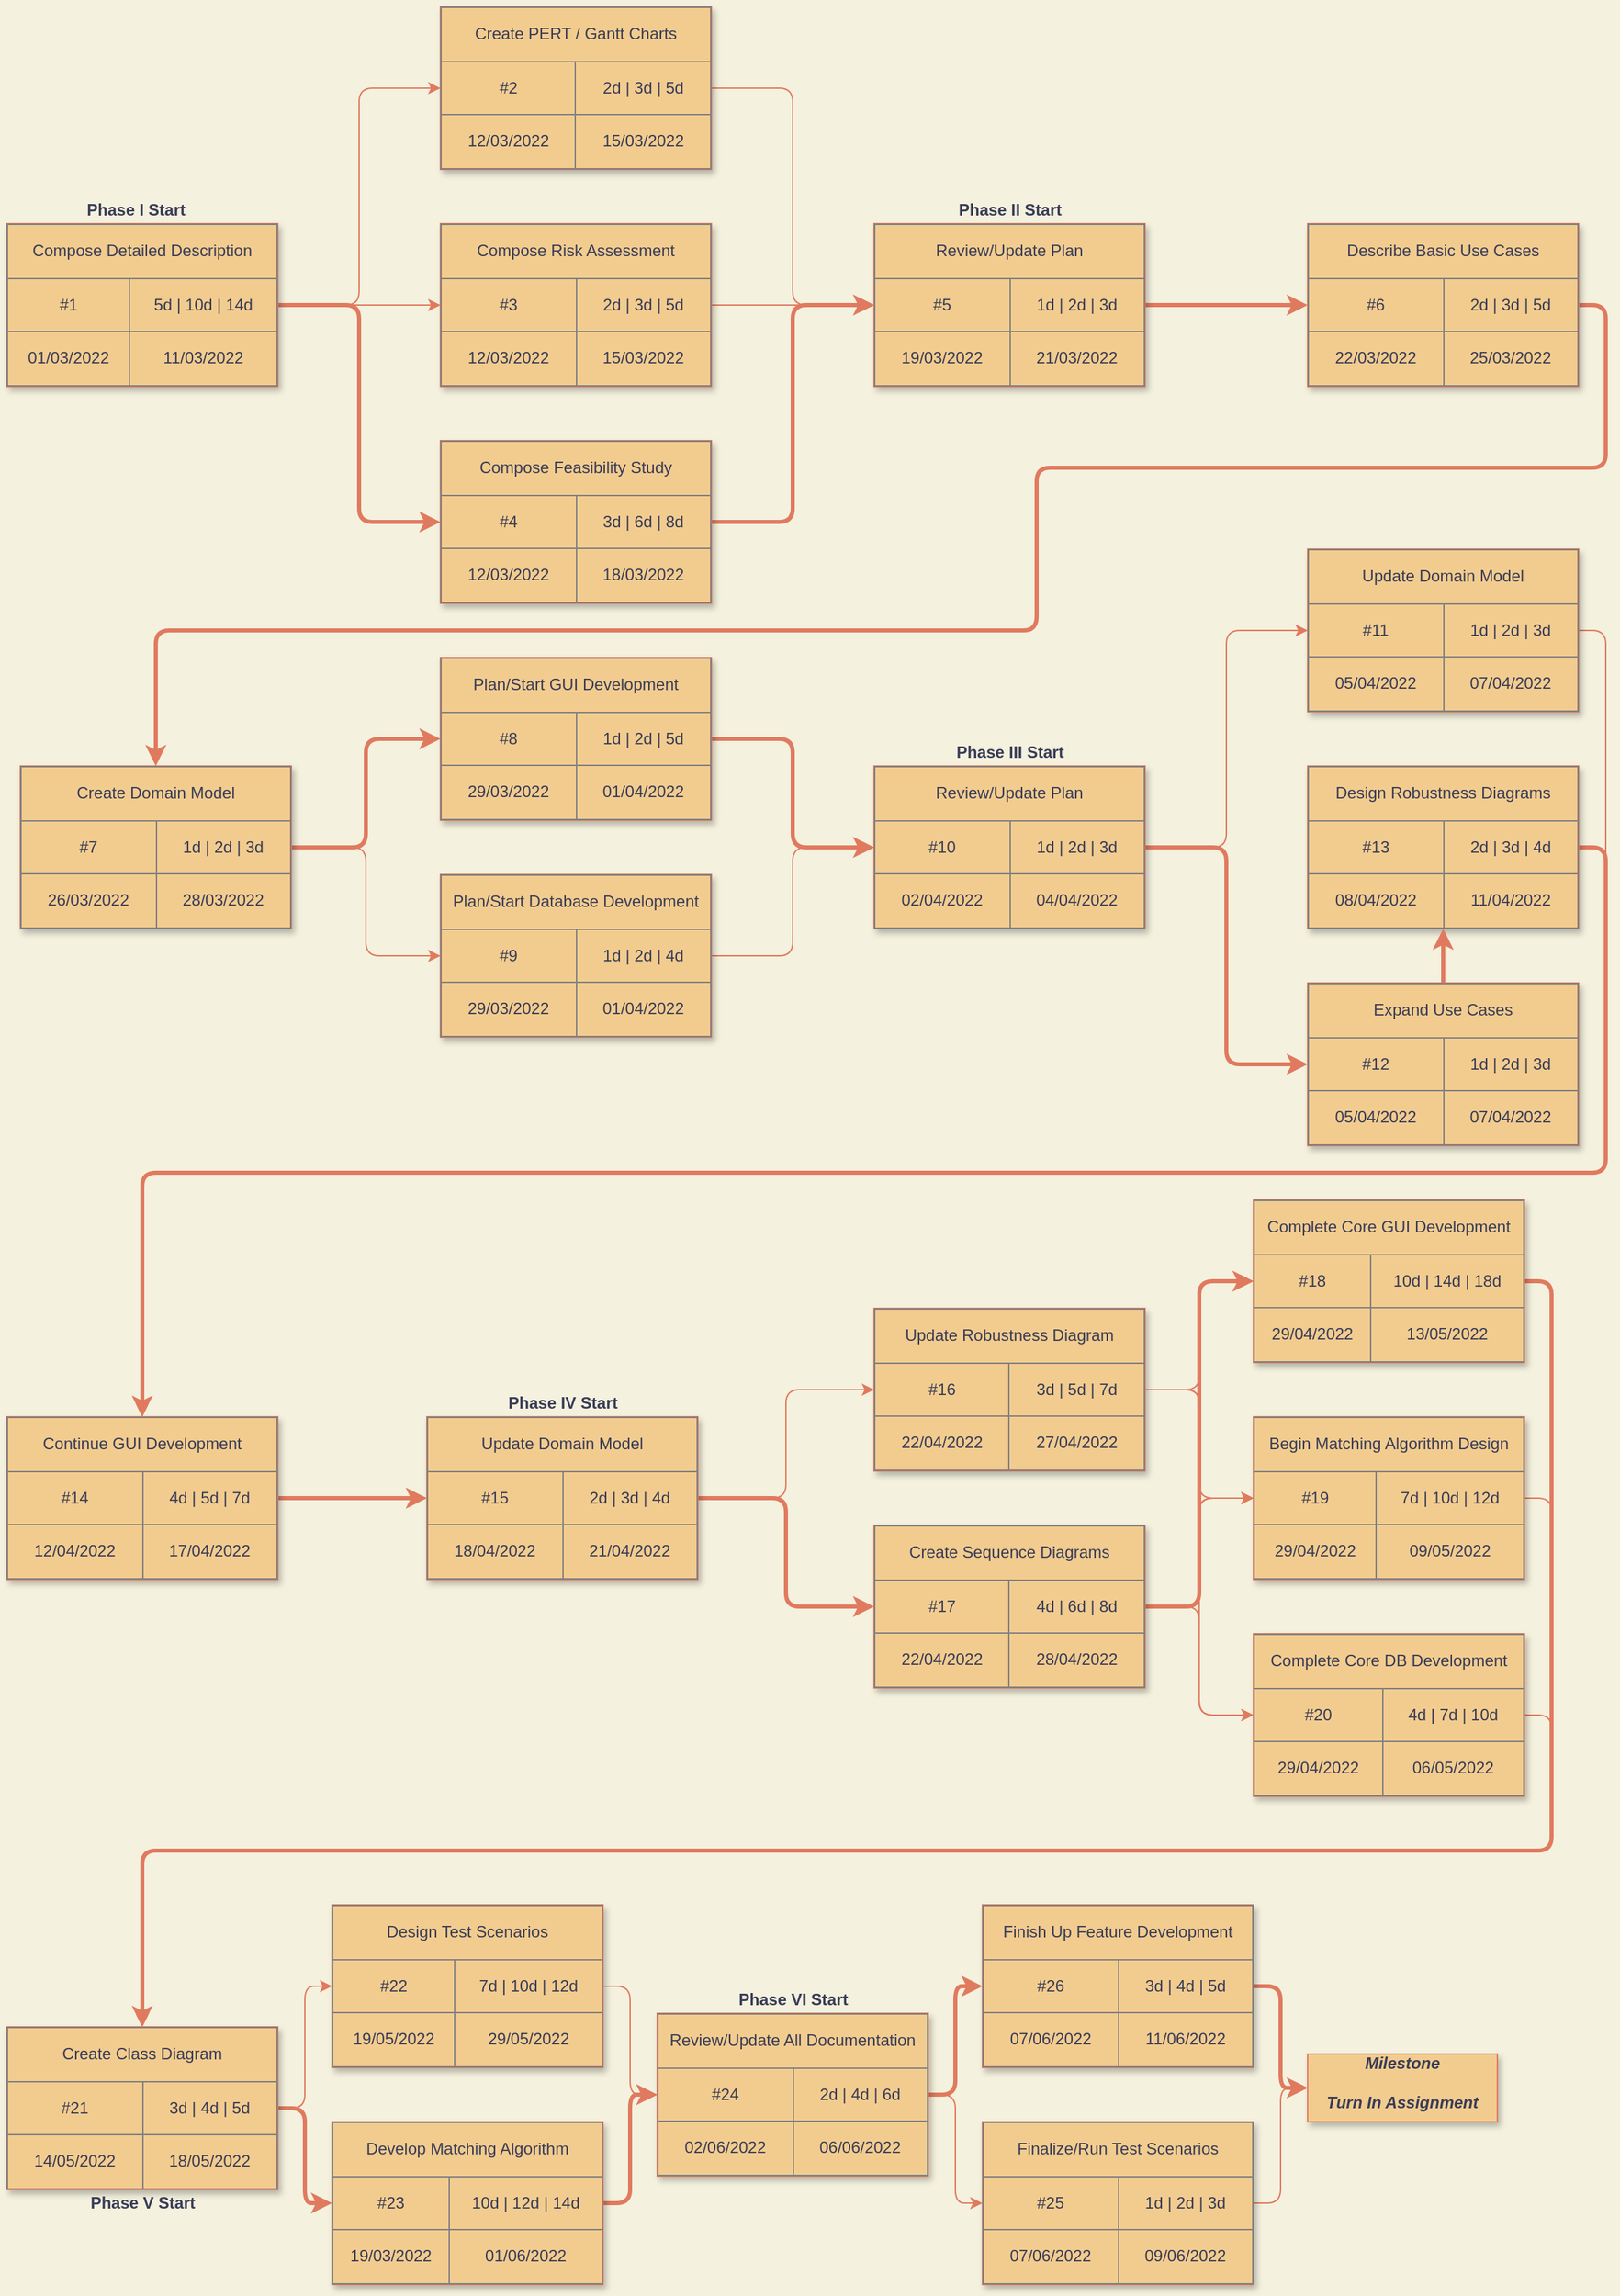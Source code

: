 <mxfile version="17.4.0" type="device"><diagram name="Page-1" id="9c096ad6-e400-ecc8-3e38-643d2caac077"><mxGraphModel dx="1422" dy="749" grid="1" gridSize="10" guides="1" tooltips="1" connect="1" arrows="1" fold="1" page="1" pageScale="1.5" pageWidth="827" pageHeight="1169" background="#F4F1DE" math="0" shadow="0"><root><mxCell id="0" style=";html=1;"/><mxCell id="1" style=";html=1;" parent="0"/><mxCell id="30e23a8a0b95c500-1" value="&lt;div&gt;&lt;i&gt;&lt;b&gt;Milestone&lt;br&gt;&lt;/b&gt;&lt;/i&gt;&lt;/div&gt;&lt;div&gt;&lt;i&gt;&lt;b&gt;&lt;br&gt;&lt;/b&gt;&lt;/i&gt;&lt;/div&gt;&lt;div&gt;&lt;i&gt;&lt;b&gt;Turn In Assignment&lt;/b&gt;&lt;/i&gt;&lt;/div&gt;" style="text;html=1;strokeColor=#E07A5F;fillColor=#F2CC8F;overflow=fill;rounded=0;shadow=1;fontSize=12;align=center;fontColor=#393C56;verticalAlign=middle;" parent="1" vertex="1"><mxGeometry x="1000" y="1550" width="140" height="50" as="geometry"/></mxCell><mxCell id="8mMrwdouGwX1iRaE28CN-29" style="edgeStyle=orthogonalEdgeStyle;curved=0;rounded=1;sketch=0;orthogonalLoop=1;jettySize=auto;html=1;exitX=1;exitY=0.5;exitDx=0;exitDy=0;entryX=0;entryY=0.5;entryDx=0;entryDy=0;fontColor=#393C56;strokeColor=#E07A5F;fillColor=#F2CC8F;" parent="1" source="8mMrwdouGwX1iRaE28CN-2" target="8mMrwdouGwX1iRaE28CN-5" edge="1"><mxGeometry relative="1" as="geometry"/></mxCell><mxCell id="8mMrwdouGwX1iRaE28CN-30" style="edgeStyle=orthogonalEdgeStyle;curved=0;rounded=1;sketch=0;orthogonalLoop=1;jettySize=auto;html=1;exitX=1;exitY=0.5;exitDx=0;exitDy=0;entryX=0;entryY=0.5;entryDx=0;entryDy=0;fontColor=#393C56;strokeColor=#E07A5F;fillColor=#F2CC8F;" parent="1" source="8mMrwdouGwX1iRaE28CN-2" target="8mMrwdouGwX1iRaE28CN-4" edge="1"><mxGeometry relative="1" as="geometry"/></mxCell><mxCell id="8mMrwdouGwX1iRaE28CN-31" style="edgeStyle=orthogonalEdgeStyle;curved=0;rounded=1;sketch=0;orthogonalLoop=1;jettySize=auto;html=1;exitX=1;exitY=0.5;exitDx=0;exitDy=0;entryX=0;entryY=0.5;entryDx=0;entryDy=0;fontColor=#393C56;strokeColor=#E07A5F;fillColor=#F2CC8F;strokeWidth=3;" parent="1" source="8mMrwdouGwX1iRaE28CN-2" target="8mMrwdouGwX1iRaE28CN-3" edge="1"><mxGeometry relative="1" as="geometry"/></mxCell><mxCell id="8mMrwdouGwX1iRaE28CN-2" value="&lt;table style=&quot;width: 100% ; height: 100% ; border-collapse: collapse&quot; width=&quot;100%&quot; border=&quot;1&quot;&gt;&lt;tbody&gt;&lt;tr&gt;&lt;td colspan=&quot;2&quot; align=&quot;center&quot;&gt;&lt;font style=&quot;font-size: 12px&quot;&gt;Compose Detailed Description&lt;br&gt;&lt;/font&gt;&lt;/td&gt;&lt;/tr&gt;&lt;tr&gt;&lt;td align=&quot;center&quot;&gt;&lt;font style=&quot;font-size: 12px&quot;&gt;#1&lt;/font&gt;&lt;/td&gt;&lt;td align=&quot;center&quot;&gt;&lt;font style=&quot;font-size: 12px&quot;&gt;5d | 10d | 14d&lt;br&gt;&lt;/font&gt;&lt;/td&gt;&lt;/tr&gt;&lt;tr&gt;&lt;td align=&quot;center&quot;&gt;&lt;font style=&quot;font-size: 12px&quot;&gt;01/03/2022&lt;/font&gt;&lt;/td&gt;&lt;td align=&quot;center&quot;&gt;&lt;font style=&quot;font-size: 12px&quot;&gt;11/03/2022&lt;/font&gt;&lt;/td&gt;&lt;/tr&gt;&lt;/tbody&gt;&lt;/table&gt;" style="text;html=1;strokeColor=#E07A5F;fillColor=#F2CC8F;overflow=fill;rounded=0;shadow=1;fontSize=12;align=center;fontColor=#393C56;" parent="1" vertex="1"><mxGeometry x="40" y="200" width="200" height="120" as="geometry"/></mxCell><mxCell id="8mMrwdouGwX1iRaE28CN-32" style="edgeStyle=orthogonalEdgeStyle;curved=0;rounded=1;sketch=0;orthogonalLoop=1;jettySize=auto;html=1;exitX=1;exitY=0.5;exitDx=0;exitDy=0;entryX=0;entryY=0.5;entryDx=0;entryDy=0;fontColor=#393C56;strokeColor=#E07A5F;fillColor=#F2CC8F;strokeWidth=3;" parent="1" source="8mMrwdouGwX1iRaE28CN-3" target="8mMrwdouGwX1iRaE28CN-8" edge="1"><mxGeometry relative="1" as="geometry"/></mxCell><mxCell id="8mMrwdouGwX1iRaE28CN-3" value="&lt;table style=&quot;width: 100% ; height: 100% ; border-collapse: collapse&quot; width=&quot;100%&quot; border=&quot;1&quot;&gt;&lt;tbody&gt;&lt;tr&gt;&lt;td colspan=&quot;2&quot; align=&quot;center&quot;&gt;&lt;font style=&quot;font-size: 12px&quot;&gt;Compose Feasibility Study&lt;br&gt;&lt;/font&gt;&lt;/td&gt;&lt;/tr&gt;&lt;tr&gt;&lt;td align=&quot;center&quot;&gt;&lt;font style=&quot;font-size: 12px&quot;&gt;#4&lt;/font&gt;&lt;/td&gt;&lt;td align=&quot;center&quot;&gt;&lt;font style=&quot;font-size: 12px&quot;&gt;3d | 6d | 8d&lt;br&gt;&lt;/font&gt;&lt;/td&gt;&lt;/tr&gt;&lt;tr&gt;&lt;td align=&quot;center&quot;&gt;&lt;font style=&quot;font-size: 12px&quot;&gt;12/03/2022&lt;/font&gt;&lt;/td&gt;&lt;td align=&quot;center&quot;&gt;&lt;font style=&quot;font-size: 12px&quot;&gt;18/03/2022&lt;/font&gt;&lt;/td&gt;&lt;/tr&gt;&lt;/tbody&gt;&lt;/table&gt;" style="text;html=1;strokeColor=#E07A5F;fillColor=#F2CC8F;overflow=fill;rounded=0;shadow=1;fontSize=12;align=center;fontColor=#393C56;" parent="1" vertex="1"><mxGeometry x="360" y="360" width="200" height="120" as="geometry"/></mxCell><mxCell id="8mMrwdouGwX1iRaE28CN-33" style="edgeStyle=orthogonalEdgeStyle;curved=0;rounded=1;sketch=0;orthogonalLoop=1;jettySize=auto;html=1;exitX=1;exitY=0.5;exitDx=0;exitDy=0;fontColor=#393C56;strokeColor=#E07A5F;fillColor=#F2CC8F;" parent="1" source="8mMrwdouGwX1iRaE28CN-4" edge="1"><mxGeometry relative="1" as="geometry"><mxPoint x="680" y="260" as="targetPoint"/></mxGeometry></mxCell><mxCell id="8mMrwdouGwX1iRaE28CN-4" value="&lt;table style=&quot;width: 100% ; height: 100% ; border-collapse: collapse&quot; width=&quot;100%&quot; border=&quot;1&quot;&gt;&lt;tbody&gt;&lt;tr&gt;&lt;td colspan=&quot;2&quot; align=&quot;center&quot;&gt;&lt;font style=&quot;font-size: 12px&quot;&gt;Compose Risk Assessment&lt;br&gt;&lt;/font&gt;&lt;/td&gt;&lt;/tr&gt;&lt;tr&gt;&lt;td align=&quot;center&quot;&gt;&lt;font style=&quot;font-size: 12px&quot;&gt;#3&lt;/font&gt;&lt;/td&gt;&lt;td align=&quot;center&quot;&gt;&lt;font style=&quot;font-size: 12px&quot;&gt;2d | 3d | 5d&lt;br&gt;&lt;/font&gt;&lt;/td&gt;&lt;/tr&gt;&lt;tr&gt;&lt;td align=&quot;center&quot;&gt;&lt;font style=&quot;font-size: 12px&quot;&gt;12/03/2022&lt;/font&gt;&lt;/td&gt;&lt;td align=&quot;center&quot;&gt;&lt;font style=&quot;font-size: 12px&quot;&gt;15/03/2022&lt;/font&gt;&lt;/td&gt;&lt;/tr&gt;&lt;/tbody&gt;&lt;/table&gt;" style="text;html=1;strokeColor=#E07A5F;fillColor=#F2CC8F;overflow=fill;rounded=0;shadow=1;fontSize=12;align=center;fontColor=#393C56;" parent="1" vertex="1"><mxGeometry x="360" y="200" width="200" height="120" as="geometry"/></mxCell><mxCell id="8mMrwdouGwX1iRaE28CN-34" style="edgeStyle=orthogonalEdgeStyle;curved=0;rounded=1;sketch=0;orthogonalLoop=1;jettySize=auto;html=1;exitX=1;exitY=0.5;exitDx=0;exitDy=0;entryX=0;entryY=0.5;entryDx=0;entryDy=0;fontColor=#393C56;strokeColor=#E07A5F;fillColor=#F2CC8F;" parent="1" source="8mMrwdouGwX1iRaE28CN-5" target="8mMrwdouGwX1iRaE28CN-8" edge="1"><mxGeometry relative="1" as="geometry"/></mxCell><mxCell id="8mMrwdouGwX1iRaE28CN-5" value="&lt;table style=&quot;width: 100% ; height: 100% ; border-collapse: collapse&quot; width=&quot;100%&quot; border=&quot;1&quot;&gt;&lt;tbody&gt;&lt;tr&gt;&lt;td colspan=&quot;2&quot; align=&quot;center&quot;&gt;&lt;font style=&quot;font-size: 12px&quot;&gt;Create PERT / Gantt Charts&lt;br&gt;&lt;/font&gt;&lt;/td&gt;&lt;/tr&gt;&lt;tr&gt;&lt;td align=&quot;center&quot;&gt;&lt;font style=&quot;font-size: 12px&quot;&gt;#2&lt;/font&gt;&lt;/td&gt;&lt;td align=&quot;center&quot;&gt;&lt;font style=&quot;font-size: 12px&quot;&gt;2d | 3d | 5d&lt;br&gt;&lt;/font&gt;&lt;/td&gt;&lt;/tr&gt;&lt;tr&gt;&lt;td align=&quot;center&quot;&gt;&lt;font style=&quot;font-size: 12px&quot;&gt;12/03/2022&lt;/font&gt;&lt;/td&gt;&lt;td align=&quot;center&quot;&gt;&lt;font style=&quot;font-size: 12px&quot;&gt;15/03/2022&lt;/font&gt;&lt;/td&gt;&lt;/tr&gt;&lt;/tbody&gt;&lt;/table&gt;" style="text;html=1;strokeColor=#E07A5F;fillColor=#F2CC8F;overflow=fill;rounded=0;shadow=1;fontSize=12;align=center;fontColor=#393C56;" parent="1" vertex="1"><mxGeometry x="360" y="40" width="200" height="120" as="geometry"/></mxCell><mxCell id="8mMrwdouGwX1iRaE28CN-36" style="edgeStyle=orthogonalEdgeStyle;curved=0;rounded=1;sketch=0;orthogonalLoop=1;jettySize=auto;html=1;exitX=1;exitY=0.5;exitDx=0;exitDy=0;entryX=0.5;entryY=0;entryDx=0;entryDy=0;fontColor=#393C56;strokeColor=#E07A5F;fillColor=#F2CC8F;strokeWidth=3;" parent="1" source="8mMrwdouGwX1iRaE28CN-6" target="8mMrwdouGwX1iRaE28CN-7" edge="1"><mxGeometry relative="1" as="geometry"><Array as="points"><mxPoint x="1220" y="260"/><mxPoint x="1220" y="380"/><mxPoint x="800" y="380"/><mxPoint x="800" y="500"/><mxPoint x="150" y="500"/></Array></mxGeometry></mxCell><mxCell id="8mMrwdouGwX1iRaE28CN-6" value="&lt;table style=&quot;width: 100% ; height: 100% ; border-collapse: collapse&quot; width=&quot;100%&quot; border=&quot;1&quot;&gt;&lt;tbody&gt;&lt;tr&gt;&lt;td colspan=&quot;2&quot; align=&quot;center&quot;&gt;&lt;font style=&quot;font-size: 12px&quot;&gt;Describe Basic Use Cases&lt;br&gt;&lt;/font&gt;&lt;/td&gt;&lt;/tr&gt;&lt;tr&gt;&lt;td align=&quot;center&quot;&gt;&lt;font style=&quot;font-size: 12px&quot;&gt;#6&lt;/font&gt;&lt;/td&gt;&lt;td align=&quot;center&quot;&gt;&lt;font style=&quot;font-size: 12px&quot;&gt;2d | 3d | 5d&lt;br&gt;&lt;/font&gt;&lt;/td&gt;&lt;/tr&gt;&lt;tr&gt;&lt;td align=&quot;center&quot;&gt;&lt;font style=&quot;font-size: 12px&quot;&gt;22/03/2022&lt;/font&gt;&lt;/td&gt;&lt;td align=&quot;center&quot;&gt;&lt;font style=&quot;font-size: 12px&quot;&gt;25/03/2022&lt;/font&gt;&lt;/td&gt;&lt;/tr&gt;&lt;/tbody&gt;&lt;/table&gt;" style="text;html=1;strokeColor=#E07A5F;fillColor=#F2CC8F;overflow=fill;rounded=0;shadow=1;fontSize=12;align=center;fontColor=#393C56;" parent="1" vertex="1"><mxGeometry x="1000" y="200" width="200" height="120" as="geometry"/></mxCell><mxCell id="8mMrwdouGwX1iRaE28CN-37" style="edgeStyle=orthogonalEdgeStyle;curved=0;rounded=1;sketch=0;orthogonalLoop=1;jettySize=auto;html=1;exitX=1;exitY=0.5;exitDx=0;exitDy=0;fontColor=#393C56;strokeColor=#E07A5F;fillColor=#F2CC8F;strokeWidth=3;" parent="1" source="8mMrwdouGwX1iRaE28CN-7" target="8mMrwdouGwX1iRaE28CN-10" edge="1"><mxGeometry relative="1" as="geometry"/></mxCell><mxCell id="8mMrwdouGwX1iRaE28CN-38" style="edgeStyle=orthogonalEdgeStyle;curved=0;rounded=1;sketch=0;orthogonalLoop=1;jettySize=auto;html=1;exitX=1;exitY=0.5;exitDx=0;exitDy=0;fontColor=#393C56;strokeColor=#E07A5F;fillColor=#F2CC8F;" parent="1" source="8mMrwdouGwX1iRaE28CN-7" target="8mMrwdouGwX1iRaE28CN-9" edge="1"><mxGeometry relative="1" as="geometry"/></mxCell><mxCell id="8mMrwdouGwX1iRaE28CN-7" value="&lt;table style=&quot;width: 100% ; height: 100% ; border-collapse: collapse&quot; width=&quot;100%&quot; border=&quot;1&quot;&gt;&lt;tbody&gt;&lt;tr&gt;&lt;td colspan=&quot;2&quot; align=&quot;center&quot;&gt;Create Domain Model&lt;br&gt;&lt;/td&gt;&lt;/tr&gt;&lt;tr&gt;&lt;td align=&quot;center&quot;&gt;&lt;font style=&quot;font-size: 12px&quot;&gt;#7&lt;/font&gt;&lt;/td&gt;&lt;td align=&quot;center&quot;&gt;&lt;font style=&quot;font-size: 12px&quot;&gt;1d | 2d | 3d&lt;br&gt;&lt;/font&gt;&lt;/td&gt;&lt;/tr&gt;&lt;tr&gt;&lt;td align=&quot;center&quot;&gt;&lt;font style=&quot;font-size: 12px&quot;&gt;26/03/2022&lt;/font&gt;&lt;/td&gt;&lt;td align=&quot;center&quot;&gt;&lt;font style=&quot;font-size: 12px&quot;&gt;28/03/2022&lt;/font&gt;&lt;/td&gt;&lt;/tr&gt;&lt;/tbody&gt;&lt;/table&gt;" style="text;html=1;strokeColor=#E07A5F;fillColor=#F2CC8F;overflow=fill;rounded=0;shadow=1;fontSize=12;align=center;fontColor=#393C56;" parent="1" vertex="1"><mxGeometry x="50" y="600" width="200" height="120" as="geometry"/></mxCell><mxCell id="8mMrwdouGwX1iRaE28CN-35" style="edgeStyle=orthogonalEdgeStyle;curved=0;rounded=1;sketch=0;orthogonalLoop=1;jettySize=auto;html=1;exitX=1;exitY=0.5;exitDx=0;exitDy=0;fontColor=#393C56;strokeColor=#E07A5F;fillColor=#F2CC8F;strokeWidth=3;" parent="1" source="8mMrwdouGwX1iRaE28CN-8" target="8mMrwdouGwX1iRaE28CN-6" edge="1"><mxGeometry relative="1" as="geometry"/></mxCell><mxCell id="8mMrwdouGwX1iRaE28CN-8" value="&lt;table style=&quot;width: 100% ; height: 100% ; border-collapse: collapse&quot; width=&quot;100%&quot; border=&quot;1&quot;&gt;&lt;tbody&gt;&lt;tr&gt;&lt;td colspan=&quot;2&quot; align=&quot;center&quot;&gt;&lt;font style=&quot;font-size: 12px&quot;&gt;Review/Update Plan&lt;br&gt;&lt;/font&gt;&lt;/td&gt;&lt;/tr&gt;&lt;tr&gt;&lt;td align=&quot;center&quot;&gt;&lt;font style=&quot;font-size: 12px&quot;&gt;#5&lt;/font&gt;&lt;/td&gt;&lt;td align=&quot;center&quot;&gt;&lt;font style=&quot;font-size: 12px&quot;&gt;1d | 2d | 3d&lt;br&gt;&lt;/font&gt;&lt;/td&gt;&lt;/tr&gt;&lt;tr&gt;&lt;td align=&quot;center&quot;&gt;&lt;font style=&quot;font-size: 12px&quot;&gt;19/03/2022&lt;/font&gt;&lt;/td&gt;&lt;td align=&quot;center&quot;&gt;&lt;font style=&quot;font-size: 12px&quot;&gt;21/03/2022&lt;/font&gt;&lt;/td&gt;&lt;/tr&gt;&lt;/tbody&gt;&lt;/table&gt;" style="text;html=1;strokeColor=#E07A5F;fillColor=#F2CC8F;overflow=fill;rounded=0;shadow=1;fontSize=12;align=center;fontColor=#393C56;" parent="1" vertex="1"><mxGeometry x="680" y="200" width="200" height="120" as="geometry"/></mxCell><mxCell id="8mMrwdouGwX1iRaE28CN-40" style="edgeStyle=orthogonalEdgeStyle;curved=0;rounded=1;sketch=0;orthogonalLoop=1;jettySize=auto;html=1;exitX=1;exitY=0.5;exitDx=0;exitDy=0;entryX=0;entryY=0.5;entryDx=0;entryDy=0;fontColor=#393C56;strokeColor=#E07A5F;fillColor=#F2CC8F;" parent="1" source="8mMrwdouGwX1iRaE28CN-9" target="8mMrwdouGwX1iRaE28CN-13" edge="1"><mxGeometry relative="1" as="geometry"/></mxCell><mxCell id="8mMrwdouGwX1iRaE28CN-9" value="&lt;table style=&quot;width: 100% ; height: 100% ; border-collapse: collapse&quot; width=&quot;100%&quot; border=&quot;1&quot;&gt;&lt;tbody&gt;&lt;tr&gt;&lt;td colspan=&quot;2&quot; align=&quot;center&quot;&gt;&lt;font style=&quot;font-size: 12px&quot;&gt;Plan/Start Database Development&lt;br&gt;&lt;/font&gt;&lt;/td&gt;&lt;/tr&gt;&lt;tr&gt;&lt;td align=&quot;center&quot;&gt;&lt;font style=&quot;font-size: 12px&quot;&gt;#9&lt;/font&gt;&lt;/td&gt;&lt;td align=&quot;center&quot;&gt;&lt;font style=&quot;font-size: 12px&quot;&gt;1d | 2d | 4d&lt;br&gt;&lt;/font&gt;&lt;/td&gt;&lt;/tr&gt;&lt;tr&gt;&lt;td align=&quot;center&quot;&gt;&lt;font style=&quot;font-size: 12px&quot;&gt;29/03/2022&lt;/font&gt;&lt;/td&gt;&lt;td align=&quot;center&quot;&gt;&lt;font style=&quot;font-size: 12px&quot;&gt;01/04/2022&lt;/font&gt;&lt;/td&gt;&lt;/tr&gt;&lt;/tbody&gt;&lt;/table&gt;" style="text;html=1;strokeColor=#E07A5F;fillColor=#F2CC8F;overflow=fill;rounded=0;shadow=1;fontSize=12;align=center;fontColor=#393C56;" parent="1" vertex="1"><mxGeometry x="360" y="680" width="200" height="120" as="geometry"/></mxCell><mxCell id="8mMrwdouGwX1iRaE28CN-39" style="edgeStyle=orthogonalEdgeStyle;curved=0;rounded=1;sketch=0;orthogonalLoop=1;jettySize=auto;html=1;exitX=1;exitY=0.5;exitDx=0;exitDy=0;fontColor=#393C56;strokeColor=#E07A5F;fillColor=#F2CC8F;strokeWidth=3;" parent="1" source="8mMrwdouGwX1iRaE28CN-10" target="8mMrwdouGwX1iRaE28CN-13" edge="1"><mxGeometry relative="1" as="geometry"/></mxCell><mxCell id="8mMrwdouGwX1iRaE28CN-10" value="&lt;table style=&quot;width: 100% ; height: 100% ; border-collapse: collapse&quot; width=&quot;100%&quot; border=&quot;1&quot;&gt;&lt;tbody&gt;&lt;tr&gt;&lt;td colspan=&quot;2&quot; align=&quot;center&quot;&gt;&lt;font style=&quot;font-size: 12px&quot;&gt;Plan/Start GUI Development&lt;br&gt;&lt;/font&gt;&lt;/td&gt;&lt;/tr&gt;&lt;tr&gt;&lt;td align=&quot;center&quot;&gt;&lt;font style=&quot;font-size: 12px&quot;&gt;#8&lt;/font&gt;&lt;/td&gt;&lt;td align=&quot;center&quot;&gt;&lt;font style=&quot;font-size: 12px&quot;&gt;1d | 2d | 5d&lt;br&gt;&lt;/font&gt;&lt;/td&gt;&lt;/tr&gt;&lt;tr&gt;&lt;td align=&quot;center&quot;&gt;&lt;font style=&quot;font-size: 12px&quot;&gt;29/03/2022&lt;/font&gt;&lt;/td&gt;&lt;td align=&quot;center&quot;&gt;&lt;font style=&quot;font-size: 12px&quot;&gt;01/04/2022&lt;/font&gt;&lt;/td&gt;&lt;/tr&gt;&lt;/tbody&gt;&lt;/table&gt;" style="text;html=1;strokeColor=#E07A5F;fillColor=#F2CC8F;overflow=fill;rounded=0;shadow=1;fontSize=12;align=center;fontColor=#393C56;" parent="1" vertex="1"><mxGeometry x="360" y="520" width="200" height="120" as="geometry"/></mxCell><mxCell id="8mMrwdouGwX1iRaE28CN-44" style="edgeStyle=orthogonalEdgeStyle;curved=0;rounded=1;sketch=0;orthogonalLoop=1;jettySize=auto;html=1;exitX=1;exitY=0.5;exitDx=0;exitDy=0;entryX=0.5;entryY=0;entryDx=0;entryDy=0;fontColor=#393C56;strokeColor=#E07A5F;fillColor=#F2CC8F;strokeWidth=3;" parent="1" source="8mMrwdouGwX1iRaE28CN-11" target="8mMrwdouGwX1iRaE28CN-15" edge="1"><mxGeometry relative="1" as="geometry"/></mxCell><mxCell id="8mMrwdouGwX1iRaE28CN-11" value="&lt;table style=&quot;width: 100% ; height: 100% ; border-collapse: collapse&quot; width=&quot;100%&quot; border=&quot;1&quot;&gt;&lt;tbody&gt;&lt;tr&gt;&lt;td colspan=&quot;2&quot; align=&quot;center&quot;&gt;&lt;font style=&quot;font-size: 12px&quot;&gt;Design Robustness Diagrams&lt;br&gt;&lt;/font&gt;&lt;/td&gt;&lt;/tr&gt;&lt;tr&gt;&lt;td align=&quot;center&quot;&gt;&lt;font style=&quot;font-size: 12px&quot;&gt;#13&lt;/font&gt;&lt;/td&gt;&lt;td align=&quot;center&quot;&gt;&lt;font style=&quot;font-size: 12px&quot;&gt;2d | 3d | 4d&lt;br&gt;&lt;/font&gt;&lt;/td&gt;&lt;/tr&gt;&lt;tr&gt;&lt;td align=&quot;center&quot;&gt;&lt;font style=&quot;font-size: 12px&quot;&gt;08/04/2022&lt;/font&gt;&lt;/td&gt;&lt;td align=&quot;center&quot;&gt;&lt;font style=&quot;font-size: 12px&quot;&gt;11/04/2022&lt;/font&gt;&lt;/td&gt;&lt;/tr&gt;&lt;/tbody&gt;&lt;/table&gt;" style="text;html=1;strokeColor=#E07A5F;fillColor=#F2CC8F;overflow=fill;rounded=0;shadow=1;fontSize=12;align=center;fontColor=#393C56;" parent="1" vertex="1"><mxGeometry x="1000" y="600" width="200" height="120" as="geometry"/></mxCell><mxCell id="8mMrwdouGwX1iRaE28CN-66" style="edgeStyle=orthogonalEdgeStyle;curved=0;rounded=1;sketch=0;orthogonalLoop=1;jettySize=auto;html=1;exitX=0.5;exitY=0;exitDx=0;exitDy=0;entryX=0.5;entryY=1;entryDx=0;entryDy=0;fontColor=#393C56;strokeColor=#E07A5F;strokeWidth=3;fillColor=#F2CC8F;" parent="1" source="8mMrwdouGwX1iRaE28CN-12" target="8mMrwdouGwX1iRaE28CN-11" edge="1"><mxGeometry relative="1" as="geometry"/></mxCell><mxCell id="8mMrwdouGwX1iRaE28CN-12" value="&lt;table style=&quot;width: 100% ; height: 100% ; border-collapse: collapse&quot; width=&quot;100%&quot; border=&quot;1&quot;&gt;&lt;tbody&gt;&lt;tr&gt;&lt;td colspan=&quot;2&quot; align=&quot;center&quot;&gt;&lt;font style=&quot;font-size: 12px&quot;&gt;Expand Use Cases&lt;br&gt;&lt;/font&gt;&lt;/td&gt;&lt;/tr&gt;&lt;tr&gt;&lt;td align=&quot;center&quot;&gt;&lt;font style=&quot;font-size: 12px&quot;&gt;#12&lt;/font&gt;&lt;/td&gt;&lt;td align=&quot;center&quot;&gt;&lt;font style=&quot;font-size: 12px&quot;&gt;1d | 2d | 3d&lt;br&gt;&lt;/font&gt;&lt;/td&gt;&lt;/tr&gt;&lt;tr&gt;&lt;td align=&quot;center&quot;&gt;&lt;font style=&quot;font-size: 12px&quot;&gt;05/04/2022&lt;/font&gt;&lt;/td&gt;&lt;td align=&quot;center&quot;&gt;&lt;font style=&quot;font-size: 12px&quot;&gt;07/04/2022&lt;/font&gt;&lt;/td&gt;&lt;/tr&gt;&lt;/tbody&gt;&lt;/table&gt;" style="text;html=1;strokeColor=#E07A5F;fillColor=#F2CC8F;overflow=fill;rounded=0;shadow=1;fontSize=12;align=center;fontColor=#393C56;" parent="1" vertex="1"><mxGeometry x="1000" y="760" width="200" height="120" as="geometry"/></mxCell><mxCell id="8mMrwdouGwX1iRaE28CN-42" style="edgeStyle=orthogonalEdgeStyle;curved=0;rounded=1;sketch=0;orthogonalLoop=1;jettySize=auto;html=1;exitX=1;exitY=0.5;exitDx=0;exitDy=0;entryX=0;entryY=0.5;entryDx=0;entryDy=0;fontColor=#393C56;strokeColor=#E07A5F;fillColor=#F2CC8F;" parent="1" source="8mMrwdouGwX1iRaE28CN-13" target="8mMrwdouGwX1iRaE28CN-14" edge="1"><mxGeometry relative="1" as="geometry"/></mxCell><mxCell id="8mMrwdouGwX1iRaE28CN-43" style="edgeStyle=orthogonalEdgeStyle;curved=0;rounded=1;sketch=0;orthogonalLoop=1;jettySize=auto;html=1;exitX=1;exitY=0.5;exitDx=0;exitDy=0;entryX=0;entryY=0.5;entryDx=0;entryDy=0;fontColor=#393C56;strokeColor=#E07A5F;fillColor=#F2CC8F;strokeWidth=3;" parent="1" source="8mMrwdouGwX1iRaE28CN-13" target="8mMrwdouGwX1iRaE28CN-12" edge="1"><mxGeometry relative="1" as="geometry"/></mxCell><mxCell id="8mMrwdouGwX1iRaE28CN-13" value="&lt;table style=&quot;width: 100% ; height: 100% ; border-collapse: collapse&quot; width=&quot;100%&quot; border=&quot;1&quot;&gt;&lt;tbody&gt;&lt;tr&gt;&lt;td colspan=&quot;2&quot; align=&quot;center&quot;&gt;&lt;font style=&quot;font-size: 12px&quot;&gt;Review/Update Plan&lt;br&gt;&lt;/font&gt;&lt;/td&gt;&lt;/tr&gt;&lt;tr&gt;&lt;td align=&quot;center&quot;&gt;&lt;font style=&quot;font-size: 12px&quot;&gt;#10&lt;/font&gt;&lt;/td&gt;&lt;td align=&quot;center&quot;&gt;&lt;font style=&quot;font-size: 12px&quot;&gt;1d | 2d | 3d&lt;br&gt;&lt;/font&gt;&lt;/td&gt;&lt;/tr&gt;&lt;tr&gt;&lt;td align=&quot;center&quot;&gt;&lt;font style=&quot;font-size: 12px&quot;&gt;02/04/2022&lt;/font&gt;&lt;/td&gt;&lt;td align=&quot;center&quot;&gt;&lt;font style=&quot;font-size: 12px&quot;&gt;04/04/2022&lt;/font&gt;&lt;/td&gt;&lt;/tr&gt;&lt;/tbody&gt;&lt;/table&gt;" style="text;html=1;strokeColor=#E07A5F;fillColor=#F2CC8F;overflow=fill;rounded=0;shadow=1;fontSize=12;align=center;fontColor=#393C56;" parent="1" vertex="1"><mxGeometry x="680" y="600" width="200" height="120" as="geometry"/></mxCell><mxCell id="8mMrwdouGwX1iRaE28CN-64" style="edgeStyle=orthogonalEdgeStyle;curved=0;rounded=1;sketch=0;orthogonalLoop=1;jettySize=auto;html=1;exitX=1;exitY=0.5;exitDx=0;exitDy=0;fontColor=#393C56;strokeColor=#E07A5F;strokeWidth=1;fillColor=#F2CC8F;" parent="1" source="8mMrwdouGwX1iRaE28CN-14" target="8mMrwdouGwX1iRaE28CN-15" edge="1"><mxGeometry relative="1" as="geometry"><Array as="points"><mxPoint x="1220" y="500"/><mxPoint x="1220" y="900"/><mxPoint x="140" y="900"/></Array></mxGeometry></mxCell><mxCell id="8mMrwdouGwX1iRaE28CN-14" value="&lt;table style=&quot;width: 100% ; height: 100% ; border-collapse: collapse&quot; width=&quot;100%&quot; border=&quot;1&quot;&gt;&lt;tbody&gt;&lt;tr&gt;&lt;td colspan=&quot;2&quot; align=&quot;center&quot;&gt;&lt;font style=&quot;font-size: 12px&quot;&gt;Update Domain Model&lt;br&gt;&lt;/font&gt;&lt;/td&gt;&lt;/tr&gt;&lt;tr&gt;&lt;td align=&quot;center&quot;&gt;&lt;font style=&quot;font-size: 12px&quot;&gt;#11&lt;/font&gt;&lt;/td&gt;&lt;td align=&quot;center&quot;&gt;&lt;font style=&quot;font-size: 12px&quot;&gt;1d | 2d | 3d&lt;br&gt;&lt;/font&gt;&lt;/td&gt;&lt;/tr&gt;&lt;tr&gt;&lt;td align=&quot;center&quot;&gt;&lt;font style=&quot;font-size: 12px&quot;&gt;05/04/2022&lt;/font&gt;&lt;/td&gt;&lt;td align=&quot;center&quot;&gt;&lt;font style=&quot;font-size: 12px&quot;&gt;07/04/2022&lt;/font&gt;&lt;/td&gt;&lt;/tr&gt;&lt;/tbody&gt;&lt;/table&gt;" style="text;html=1;strokeColor=#E07A5F;fillColor=#F2CC8F;overflow=fill;rounded=0;shadow=1;fontSize=12;align=center;fontColor=#393C56;" parent="1" vertex="1"><mxGeometry x="1000" y="440" width="200" height="120" as="geometry"/></mxCell><mxCell id="8mMrwdouGwX1iRaE28CN-71" style="edgeStyle=orthogonalEdgeStyle;curved=0;rounded=1;sketch=0;orthogonalLoop=1;jettySize=auto;html=1;exitX=1;exitY=0.5;exitDx=0;exitDy=0;entryX=0;entryY=0.5;entryDx=0;entryDy=0;fontColor=#393C56;strokeColor=#E07A5F;strokeWidth=3;fillColor=#F2CC8F;" parent="1" source="8mMrwdouGwX1iRaE28CN-15" target="8mMrwdouGwX1iRaE28CN-17" edge="1"><mxGeometry relative="1" as="geometry"/></mxCell><mxCell id="8mMrwdouGwX1iRaE28CN-15" value="&lt;table style=&quot;width: 100% ; height: 100% ; border-collapse: collapse&quot; width=&quot;100%&quot; border=&quot;1&quot;&gt;&lt;tbody&gt;&lt;tr&gt;&lt;td colspan=&quot;2&quot; align=&quot;center&quot;&gt;&lt;font style=&quot;font-size: 12px&quot;&gt;Continue GUI Development&lt;br&gt;&lt;/font&gt;&lt;/td&gt;&lt;/tr&gt;&lt;tr&gt;&lt;td align=&quot;center&quot;&gt;&lt;font style=&quot;font-size: 12px&quot;&gt;#14&lt;/font&gt;&lt;/td&gt;&lt;td align=&quot;center&quot;&gt;&lt;font style=&quot;font-size: 12px&quot;&gt;4d | 5d | 7d&lt;br&gt;&lt;/font&gt;&lt;/td&gt;&lt;/tr&gt;&lt;tr&gt;&lt;td align=&quot;center&quot;&gt;&lt;font style=&quot;font-size: 12px&quot;&gt;12/04/2022&lt;/font&gt;&lt;/td&gt;&lt;td align=&quot;center&quot;&gt;&lt;font style=&quot;font-size: 12px&quot;&gt;17/04/2022&lt;/font&gt;&lt;/td&gt;&lt;/tr&gt;&lt;/tbody&gt;&lt;/table&gt;" style="text;html=1;strokeColor=#E07A5F;fillColor=#F2CC8F;overflow=fill;rounded=0;shadow=1;fontSize=12;align=center;fontColor=#393C56;" parent="1" vertex="1"><mxGeometry x="40" y="1080" width="200" height="120" as="geometry"/></mxCell><mxCell id="8mMrwdouGwX1iRaE28CN-81" style="edgeStyle=orthogonalEdgeStyle;curved=0;rounded=1;sketch=0;orthogonalLoop=1;jettySize=auto;html=1;exitX=1;exitY=0.5;exitDx=0;exitDy=0;entryX=0;entryY=0.5;entryDx=0;entryDy=0;fontColor=#393C56;strokeColor=#E07A5F;strokeWidth=1;fillColor=#F2CC8F;" parent="1" source="8mMrwdouGwX1iRaE28CN-16" target="8mMrwdouGwX1iRaE28CN-21" edge="1"><mxGeometry relative="1" as="geometry"/></mxCell><mxCell id="8mMrwdouGwX1iRaE28CN-84" style="edgeStyle=orthogonalEdgeStyle;curved=0;rounded=1;sketch=0;orthogonalLoop=1;jettySize=auto;html=1;exitX=1;exitY=0.5;exitDx=0;exitDy=0;fontColor=#393C56;strokeColor=#E07A5F;strokeWidth=1;fillColor=#F2CC8F;" parent="1" source="8mMrwdouGwX1iRaE28CN-16" target="8mMrwdouGwX1iRaE28CN-19" edge="1"><mxGeometry relative="1" as="geometry"/></mxCell><mxCell id="8mMrwdouGwX1iRaE28CN-86" style="edgeStyle=orthogonalEdgeStyle;curved=0;rounded=1;sketch=0;orthogonalLoop=1;jettySize=auto;html=1;exitX=1;exitY=0.5;exitDx=0;exitDy=0;entryX=0;entryY=0.5;entryDx=0;entryDy=0;fontColor=#393C56;strokeColor=#E07A5F;strokeWidth=3;fillColor=#F2CC8F;" parent="1" source="8mMrwdouGwX1iRaE28CN-16" target="8mMrwdouGwX1iRaE28CN-20" edge="1"><mxGeometry relative="1" as="geometry"/></mxCell><mxCell id="8mMrwdouGwX1iRaE28CN-90" value="" style="edgeStyle=orthogonalEdgeStyle;curved=0;rounded=1;sketch=0;orthogonalLoop=1;jettySize=auto;html=1;fontColor=#393C56;strokeColor=#E07A5F;strokeWidth=1;fillColor=#F2CC8F;" parent="1" source="8mMrwdouGwX1iRaE28CN-16" target="8mMrwdouGwX1iRaE28CN-21" edge="1"><mxGeometry relative="1" as="geometry"/></mxCell><mxCell id="8mMrwdouGwX1iRaE28CN-16" value="&lt;table style=&quot;width: 100% ; height: 100% ; border-collapse: collapse&quot; width=&quot;100%&quot; border=&quot;1&quot;&gt;&lt;tbody&gt;&lt;tr&gt;&lt;td colspan=&quot;2&quot; align=&quot;center&quot;&gt;&lt;font style=&quot;font-size: 12px&quot;&gt;Create Sequence Diagrams&lt;br&gt;&lt;/font&gt;&lt;/td&gt;&lt;/tr&gt;&lt;tr&gt;&lt;td align=&quot;center&quot;&gt;&lt;font style=&quot;font-size: 12px&quot;&gt;#17&lt;/font&gt;&lt;/td&gt;&lt;td align=&quot;center&quot;&gt;&lt;font style=&quot;font-size: 12px&quot;&gt;4d | 6d | 8d&lt;br&gt;&lt;/font&gt;&lt;/td&gt;&lt;/tr&gt;&lt;tr&gt;&lt;td align=&quot;center&quot;&gt;&lt;font style=&quot;font-size: 12px&quot;&gt;22/04/2022&lt;/font&gt;&lt;/td&gt;&lt;td align=&quot;center&quot;&gt;&lt;font style=&quot;font-size: 12px&quot;&gt;28/04/2022&lt;/font&gt;&lt;/td&gt;&lt;/tr&gt;&lt;/tbody&gt;&lt;/table&gt;" style="text;html=1;strokeColor=#E07A5F;fillColor=#F2CC8F;overflow=fill;rounded=0;shadow=1;fontSize=12;align=center;fontColor=#393C56;" parent="1" vertex="1"><mxGeometry x="680" y="1160" width="200" height="120" as="geometry"/></mxCell><mxCell id="8mMrwdouGwX1iRaE28CN-74" style="edgeStyle=orthogonalEdgeStyle;curved=0;rounded=1;sketch=0;orthogonalLoop=1;jettySize=auto;html=1;exitX=1;exitY=0.5;exitDx=0;exitDy=0;entryX=0;entryY=0.5;entryDx=0;entryDy=0;fontColor=#393C56;strokeColor=#E07A5F;strokeWidth=1;fillColor=#F2CC8F;" parent="1" source="8mMrwdouGwX1iRaE28CN-17" target="8mMrwdouGwX1iRaE28CN-18" edge="1"><mxGeometry relative="1" as="geometry"/></mxCell><mxCell id="8mMrwdouGwX1iRaE28CN-80" style="edgeStyle=orthogonalEdgeStyle;curved=0;rounded=1;sketch=0;orthogonalLoop=1;jettySize=auto;html=1;exitX=1;exitY=0.5;exitDx=0;exitDy=0;entryX=0;entryY=0.5;entryDx=0;entryDy=0;fontColor=#393C56;strokeColor=#E07A5F;strokeWidth=3;fillColor=#F2CC8F;" parent="1" source="8mMrwdouGwX1iRaE28CN-17" target="8mMrwdouGwX1iRaE28CN-16" edge="1"><mxGeometry relative="1" as="geometry"/></mxCell><mxCell id="8mMrwdouGwX1iRaE28CN-17" value="&lt;table style=&quot;width: 100% ; height: 100% ; border-collapse: collapse&quot; width=&quot;100%&quot; border=&quot;1&quot;&gt;&lt;tbody&gt;&lt;tr&gt;&lt;td colspan=&quot;2&quot; align=&quot;center&quot;&gt;&lt;font style=&quot;font-size: 12px&quot;&gt;Update Domain Model&lt;br&gt;&lt;/font&gt;&lt;/td&gt;&lt;/tr&gt;&lt;tr&gt;&lt;td align=&quot;center&quot;&gt;&lt;font style=&quot;font-size: 12px&quot;&gt;#15&lt;/font&gt;&lt;/td&gt;&lt;td align=&quot;center&quot;&gt;&lt;font style=&quot;font-size: 12px&quot;&gt;2d | 3d | 4d&lt;br&gt;&lt;/font&gt;&lt;/td&gt;&lt;/tr&gt;&lt;tr&gt;&lt;td align=&quot;center&quot;&gt;&lt;font style=&quot;font-size: 12px&quot;&gt;18/04/2022&lt;/font&gt;&lt;/td&gt;&lt;td align=&quot;center&quot;&gt;&lt;font style=&quot;font-size: 12px&quot;&gt;21/04/2022&lt;/font&gt;&lt;/td&gt;&lt;/tr&gt;&lt;/tbody&gt;&lt;/table&gt;" style="text;html=1;strokeColor=#E07A5F;fillColor=#F2CC8F;overflow=fill;rounded=0;shadow=1;fontSize=12;align=center;fontColor=#393C56;" parent="1" vertex="1"><mxGeometry x="350" y="1080" width="200" height="120" as="geometry"/></mxCell><mxCell id="8mMrwdouGwX1iRaE28CN-82" style="edgeStyle=orthogonalEdgeStyle;curved=0;rounded=1;sketch=0;orthogonalLoop=1;jettySize=auto;html=1;exitX=1;exitY=0.5;exitDx=0;exitDy=0;fontColor=#393C56;strokeColor=#E07A5F;strokeWidth=1;fillColor=#F2CC8F;" parent="1" source="8mMrwdouGwX1iRaE28CN-18" target="8mMrwdouGwX1iRaE28CN-21" edge="1"><mxGeometry relative="1" as="geometry"/></mxCell><mxCell id="8mMrwdouGwX1iRaE28CN-83" style="edgeStyle=orthogonalEdgeStyle;curved=0;rounded=1;sketch=0;orthogonalLoop=1;jettySize=auto;html=1;exitX=1;exitY=0.5;exitDx=0;exitDy=0;fontColor=#393C56;strokeColor=#E07A5F;strokeWidth=1;fillColor=#F2CC8F;" parent="1" source="8mMrwdouGwX1iRaE28CN-18" target="8mMrwdouGwX1iRaE28CN-20" edge="1"><mxGeometry relative="1" as="geometry"><Array as="points"><mxPoint x="920" y="1060"/><mxPoint x="920" y="980"/></Array></mxGeometry></mxCell><mxCell id="8mMrwdouGwX1iRaE28CN-85" style="edgeStyle=orthogonalEdgeStyle;curved=0;rounded=1;sketch=0;orthogonalLoop=1;jettySize=auto;html=1;exitX=1;exitY=0.5;exitDx=0;exitDy=0;entryX=0;entryY=0.5;entryDx=0;entryDy=0;fontColor=#393C56;strokeColor=#E07A5F;strokeWidth=1;fillColor=#F2CC8F;" parent="1" source="8mMrwdouGwX1iRaE28CN-18" target="8mMrwdouGwX1iRaE28CN-19" edge="1"><mxGeometry relative="1" as="geometry"><Array as="points"><mxPoint x="920" y="1060"/><mxPoint x="920" y="1300"/></Array></mxGeometry></mxCell><mxCell id="8mMrwdouGwX1iRaE28CN-18" value="&lt;table style=&quot;width: 100% ; height: 100% ; border-collapse: collapse&quot; width=&quot;100%&quot; border=&quot;1&quot;&gt;&lt;tbody&gt;&lt;tr&gt;&lt;td colspan=&quot;2&quot; align=&quot;center&quot;&gt;Update Robustness Diagram&lt;font style=&quot;font-size: 12px&quot;&gt;&lt;br&gt;&lt;/font&gt;&lt;/td&gt;&lt;/tr&gt;&lt;tr&gt;&lt;td align=&quot;center&quot;&gt;&lt;font style=&quot;font-size: 12px&quot;&gt;#16&lt;/font&gt;&lt;/td&gt;&lt;td align=&quot;center&quot;&gt;&lt;font style=&quot;font-size: 12px&quot;&gt;3d | 5d | 7d&lt;br&gt;&lt;/font&gt;&lt;/td&gt;&lt;/tr&gt;&lt;tr&gt;&lt;td align=&quot;center&quot;&gt;&lt;font style=&quot;font-size: 12px&quot;&gt;22/04/2022&lt;/font&gt;&lt;/td&gt;&lt;td align=&quot;center&quot;&gt;&lt;font style=&quot;font-size: 12px&quot;&gt;27/04/2022&lt;/font&gt;&lt;/td&gt;&lt;/tr&gt;&lt;/tbody&gt;&lt;/table&gt;" style="text;html=1;strokeColor=#E07A5F;fillColor=#F2CC8F;overflow=fill;rounded=0;shadow=1;fontSize=12;align=center;fontColor=#393C56;" parent="1" vertex="1"><mxGeometry x="680" y="1000" width="200" height="120" as="geometry"/></mxCell><mxCell id="8mMrwdouGwX1iRaE28CN-89" style="edgeStyle=orthogonalEdgeStyle;curved=0;rounded=1;sketch=0;orthogonalLoop=1;jettySize=auto;html=1;exitX=1;exitY=0.5;exitDx=0;exitDy=0;fontColor=#393C56;strokeColor=#E07A5F;strokeWidth=1;fillColor=#F2CC8F;" parent="1" source="8mMrwdouGwX1iRaE28CN-19" target="8mMrwdouGwX1iRaE28CN-22" edge="1"><mxGeometry relative="1" as="geometry"><Array as="points"><mxPoint x="1180" y="1300"/><mxPoint x="1180" y="1400"/><mxPoint x="140" y="1400"/></Array></mxGeometry></mxCell><mxCell id="8mMrwdouGwX1iRaE28CN-19" value="&lt;table style=&quot;width: 100% ; height: 100% ; border-collapse: collapse&quot; width=&quot;100%&quot; border=&quot;1&quot;&gt;&lt;tbody&gt;&lt;tr&gt;&lt;td colspan=&quot;2&quot; align=&quot;center&quot;&gt;Complete Core DB Development&lt;font style=&quot;font-size: 12px&quot;&gt;&lt;br&gt;&lt;/font&gt;&lt;/td&gt;&lt;/tr&gt;&lt;tr&gt;&lt;td align=&quot;center&quot;&gt;&lt;font style=&quot;font-size: 12px&quot;&gt;#20&lt;/font&gt;&lt;/td&gt;&lt;td align=&quot;center&quot;&gt;&lt;font style=&quot;font-size: 12px&quot;&gt;4d | 7d | 10d&lt;br&gt;&lt;/font&gt;&lt;/td&gt;&lt;/tr&gt;&lt;tr&gt;&lt;td align=&quot;center&quot;&gt;&lt;font style=&quot;font-size: 12px&quot;&gt;29/04/2022&lt;/font&gt;&lt;/td&gt;&lt;td align=&quot;center&quot;&gt;&lt;font style=&quot;font-size: 12px&quot;&gt;06/05/2022&lt;/font&gt;&lt;/td&gt;&lt;/tr&gt;&lt;/tbody&gt;&lt;/table&gt;" style="text;html=1;strokeColor=#E07A5F;fillColor=#F2CC8F;overflow=fill;rounded=0;shadow=1;fontSize=12;align=center;fontColor=#393C56;" parent="1" vertex="1"><mxGeometry x="960" y="1240" width="200" height="120" as="geometry"/></mxCell><mxCell id="8mMrwdouGwX1iRaE28CN-87" style="edgeStyle=orthogonalEdgeStyle;curved=0;rounded=1;sketch=0;orthogonalLoop=1;jettySize=auto;html=1;exitX=1;exitY=0.5;exitDx=0;exitDy=0;fontColor=#393C56;strokeColor=#E07A5F;strokeWidth=3;fillColor=#F2CC8F;" parent="1" source="8mMrwdouGwX1iRaE28CN-20" target="8mMrwdouGwX1iRaE28CN-22" edge="1"><mxGeometry relative="1" as="geometry"><Array as="points"><mxPoint x="1180" y="980"/><mxPoint x="1180" y="1400"/><mxPoint x="140" y="1400"/></Array></mxGeometry></mxCell><mxCell id="8mMrwdouGwX1iRaE28CN-20" value="&lt;table style=&quot;width: 100% ; height: 100% ; border-collapse: collapse&quot; width=&quot;100%&quot; border=&quot;1&quot;&gt;&lt;tbody&gt;&lt;tr&gt;&lt;td colspan=&quot;2&quot; align=&quot;center&quot;&gt;&lt;font style=&quot;font-size: 12px&quot;&gt;Complete Core GUI Development&lt;br&gt;&lt;/font&gt;&lt;/td&gt;&lt;/tr&gt;&lt;tr&gt;&lt;td align=&quot;center&quot;&gt;&lt;font style=&quot;font-size: 12px&quot;&gt;#18&lt;/font&gt;&lt;/td&gt;&lt;td align=&quot;center&quot;&gt;&lt;font style=&quot;font-size: 12px&quot;&gt;10d | 14d | 18d&lt;br&gt;&lt;/font&gt;&lt;/td&gt;&lt;/tr&gt;&lt;tr&gt;&lt;td align=&quot;center&quot;&gt;&lt;font style=&quot;font-size: 12px&quot;&gt;29/04/2022&lt;/font&gt;&lt;/td&gt;&lt;td align=&quot;center&quot;&gt;&lt;font style=&quot;font-size: 12px&quot;&gt;13/05/2022&lt;/font&gt;&lt;/td&gt;&lt;/tr&gt;&lt;/tbody&gt;&lt;/table&gt;" style="text;html=1;strokeColor=#E07A5F;fillColor=#F2CC8F;overflow=fill;rounded=0;shadow=1;fontSize=12;align=center;fontColor=#393C56;" parent="1" vertex="1"><mxGeometry x="960" y="920" width="200" height="120" as="geometry"/></mxCell><mxCell id="8mMrwdouGwX1iRaE28CN-88" style="edgeStyle=orthogonalEdgeStyle;curved=0;rounded=1;sketch=0;orthogonalLoop=1;jettySize=auto;html=1;exitX=1;exitY=0.5;exitDx=0;exitDy=0;entryX=0.5;entryY=0;entryDx=0;entryDy=0;fontColor=#393C56;strokeColor=#E07A5F;strokeWidth=1;fillColor=#F2CC8F;" parent="1" source="8mMrwdouGwX1iRaE28CN-21" target="8mMrwdouGwX1iRaE28CN-22" edge="1"><mxGeometry relative="1" as="geometry"><Array as="points"><mxPoint x="1180" y="1140"/><mxPoint x="1180" y="1400"/><mxPoint x="140" y="1400"/></Array></mxGeometry></mxCell><mxCell id="8mMrwdouGwX1iRaE28CN-21" value="&lt;table style=&quot;width: 100% ; height: 100% ; border-collapse: collapse&quot; width=&quot;100%&quot; border=&quot;1&quot;&gt;&lt;tbody&gt;&lt;tr&gt;&lt;td colspan=&quot;2&quot; align=&quot;center&quot;&gt;&lt;font style=&quot;font-size: 12px&quot;&gt;Begin Matching Algorithm Design&lt;br&gt;&lt;/font&gt;&lt;/td&gt;&lt;/tr&gt;&lt;tr&gt;&lt;td align=&quot;center&quot;&gt;&lt;font style=&quot;font-size: 12px&quot;&gt;#19&lt;/font&gt;&lt;/td&gt;&lt;td align=&quot;center&quot;&gt;&lt;font style=&quot;font-size: 12px&quot;&gt;7d | 10d | 12d&lt;br&gt;&lt;/font&gt;&lt;/td&gt;&lt;/tr&gt;&lt;tr&gt;&lt;td align=&quot;center&quot;&gt;&lt;font style=&quot;font-size: 12px&quot;&gt;29/04/2022&lt;/font&gt;&lt;/td&gt;&lt;td align=&quot;center&quot;&gt;&lt;font style=&quot;font-size: 12px&quot;&gt;09/05/2022&lt;/font&gt;&lt;/td&gt;&lt;/tr&gt;&lt;/tbody&gt;&lt;/table&gt;" style="text;html=1;strokeColor=#E07A5F;fillColor=#F2CC8F;overflow=fill;rounded=0;shadow=1;fontSize=12;align=center;fontColor=#393C56;" parent="1" vertex="1"><mxGeometry x="960" y="1080" width="200" height="120" as="geometry"/></mxCell><mxCell id="8mMrwdouGwX1iRaE28CN-47" style="edgeStyle=orthogonalEdgeStyle;curved=0;rounded=1;sketch=0;orthogonalLoop=1;jettySize=auto;html=1;exitX=1;exitY=0.5;exitDx=0;exitDy=0;entryX=0;entryY=0.5;entryDx=0;entryDy=0;fontColor=#393C56;strokeColor=#E07A5F;fillColor=#F2CC8F;" parent="1" source="8mMrwdouGwX1iRaE28CN-22" target="8mMrwdouGwX1iRaE28CN-24" edge="1"><mxGeometry relative="1" as="geometry"/></mxCell><mxCell id="8mMrwdouGwX1iRaE28CN-48" style="edgeStyle=orthogonalEdgeStyle;curved=0;rounded=1;sketch=0;orthogonalLoop=1;jettySize=auto;html=1;exitX=1;exitY=0.5;exitDx=0;exitDy=0;fontColor=#393C56;strokeColor=#E07A5F;fillColor=#F2CC8F;strokeWidth=3;" parent="1" source="8mMrwdouGwX1iRaE28CN-22" target="8mMrwdouGwX1iRaE28CN-23" edge="1"><mxGeometry relative="1" as="geometry"/></mxCell><mxCell id="8mMrwdouGwX1iRaE28CN-22" value="&lt;table style=&quot;width: 100% ; height: 100% ; border-collapse: collapse&quot; width=&quot;100%&quot; border=&quot;1&quot;&gt;&lt;tbody&gt;&lt;tr&gt;&lt;td colspan=&quot;2&quot; align=&quot;center&quot;&gt;Create Class Diagram&lt;font style=&quot;font-size: 12px&quot;&gt;&lt;br&gt;&lt;/font&gt;&lt;/td&gt;&lt;/tr&gt;&lt;tr&gt;&lt;td align=&quot;center&quot;&gt;&lt;font style=&quot;font-size: 12px&quot;&gt;#21&lt;/font&gt;&lt;/td&gt;&lt;td align=&quot;center&quot;&gt;&lt;font style=&quot;font-size: 12px&quot;&gt;3d | 4d | 5d&lt;br&gt;&lt;/font&gt;&lt;/td&gt;&lt;/tr&gt;&lt;tr&gt;&lt;td align=&quot;center&quot;&gt;&lt;font style=&quot;font-size: 12px&quot;&gt;14/05/2022&lt;/font&gt;&lt;/td&gt;&lt;td align=&quot;center&quot;&gt;&lt;font style=&quot;font-size: 12px&quot;&gt;18/05/2022&lt;/font&gt;&lt;/td&gt;&lt;/tr&gt;&lt;/tbody&gt;&lt;/table&gt;" style="text;html=1;strokeColor=#E07A5F;fillColor=#F2CC8F;overflow=fill;rounded=0;shadow=1;fontSize=12;align=center;fontColor=#393C56;" parent="1" vertex="1"><mxGeometry x="40" y="1530" width="200" height="120" as="geometry"/></mxCell><mxCell id="8mMrwdouGwX1iRaE28CN-49" style="edgeStyle=orthogonalEdgeStyle;curved=0;rounded=1;sketch=0;orthogonalLoop=1;jettySize=auto;html=1;exitX=1;exitY=0.5;exitDx=0;exitDy=0;entryX=0;entryY=0.5;entryDx=0;entryDy=0;fontColor=#393C56;strokeColor=#E07A5F;fillColor=#F2CC8F;strokeWidth=3;" parent="1" source="8mMrwdouGwX1iRaE28CN-23" target="8mMrwdouGwX1iRaE28CN-25" edge="1"><mxGeometry relative="1" as="geometry"/></mxCell><mxCell id="8mMrwdouGwX1iRaE28CN-23" value="&lt;table style=&quot;width: 100% ; height: 100% ; border-collapse: collapse&quot; width=&quot;100%&quot; border=&quot;1&quot;&gt;&lt;tbody&gt;&lt;tr&gt;&lt;td colspan=&quot;2&quot; align=&quot;center&quot;&gt;&lt;font style=&quot;font-size: 12px&quot;&gt;Develop Matching Algorithm&lt;br&gt;&lt;/font&gt;&lt;/td&gt;&lt;/tr&gt;&lt;tr&gt;&lt;td align=&quot;center&quot;&gt;&lt;font style=&quot;font-size: 12px&quot;&gt;#23&lt;/font&gt;&lt;/td&gt;&lt;td align=&quot;center&quot;&gt;&lt;font style=&quot;font-size: 12px&quot;&gt;10d | 12d | 14d&lt;br&gt;&lt;/font&gt;&lt;/td&gt;&lt;/tr&gt;&lt;tr&gt;&lt;td align=&quot;center&quot;&gt;&lt;font style=&quot;font-size: 12px&quot;&gt;19/03/2022&lt;/font&gt;&lt;/td&gt;&lt;td align=&quot;center&quot;&gt;&lt;font style=&quot;font-size: 12px&quot;&gt;01/06/2022&lt;/font&gt;&lt;/td&gt;&lt;/tr&gt;&lt;/tbody&gt;&lt;/table&gt;" style="text;html=1;strokeColor=#E07A5F;fillColor=#F2CC8F;overflow=fill;rounded=0;shadow=1;fontSize=12;align=center;fontColor=#393C56;" parent="1" vertex="1"><mxGeometry x="280" y="1600" width="200" height="120" as="geometry"/></mxCell><mxCell id="8mMrwdouGwX1iRaE28CN-50" style="edgeStyle=orthogonalEdgeStyle;curved=0;rounded=1;sketch=0;orthogonalLoop=1;jettySize=auto;html=1;exitX=1;exitY=0.5;exitDx=0;exitDy=0;entryX=0;entryY=0.5;entryDx=0;entryDy=0;fontColor=#393C56;strokeColor=#E07A5F;fillColor=#F2CC8F;" parent="1" source="8mMrwdouGwX1iRaE28CN-24" target="8mMrwdouGwX1iRaE28CN-25" edge="1"><mxGeometry relative="1" as="geometry"/></mxCell><mxCell id="8mMrwdouGwX1iRaE28CN-24" value="&lt;table style=&quot;width: 100% ; height: 100% ; border-collapse: collapse&quot; width=&quot;100%&quot; border=&quot;1&quot;&gt;&lt;tbody&gt;&lt;tr&gt;&lt;td colspan=&quot;2&quot; align=&quot;center&quot;&gt;&lt;font style=&quot;font-size: 12px&quot;&gt;Design Test Scenarios&lt;br&gt;&lt;/font&gt;&lt;/td&gt;&lt;/tr&gt;&lt;tr&gt;&lt;td align=&quot;center&quot;&gt;&lt;font style=&quot;font-size: 12px&quot;&gt;#22&lt;/font&gt;&lt;/td&gt;&lt;td align=&quot;center&quot;&gt;&lt;font style=&quot;font-size: 12px&quot;&gt;7d | 10d | 12d&lt;br&gt;&lt;/font&gt;&lt;/td&gt;&lt;/tr&gt;&lt;tr&gt;&lt;td align=&quot;center&quot;&gt;&lt;font style=&quot;font-size: 12px&quot;&gt;19/05/2022&lt;/font&gt;&lt;/td&gt;&lt;td align=&quot;center&quot;&gt;&lt;font style=&quot;font-size: 12px&quot;&gt;29/05/2022&lt;/font&gt;&lt;/td&gt;&lt;/tr&gt;&lt;/tbody&gt;&lt;/table&gt;" style="text;html=1;strokeColor=#E07A5F;fillColor=#F2CC8F;overflow=fill;rounded=0;shadow=1;fontSize=12;align=center;fontColor=#393C56;" parent="1" vertex="1"><mxGeometry x="280" y="1440" width="200" height="120" as="geometry"/></mxCell><mxCell id="8mMrwdouGwX1iRaE28CN-51" style="edgeStyle=orthogonalEdgeStyle;curved=0;rounded=1;sketch=0;orthogonalLoop=1;jettySize=auto;html=1;exitX=1;exitY=0.5;exitDx=0;exitDy=0;entryX=0;entryY=0.5;entryDx=0;entryDy=0;fontColor=#393C56;strokeColor=#E07A5F;fillColor=#F2CC8F;strokeWidth=3;" parent="1" source="8mMrwdouGwX1iRaE28CN-25" target="8mMrwdouGwX1iRaE28CN-26" edge="1"><mxGeometry relative="1" as="geometry"/></mxCell><mxCell id="8mMrwdouGwX1iRaE28CN-52" style="edgeStyle=orthogonalEdgeStyle;curved=0;rounded=1;sketch=0;orthogonalLoop=1;jettySize=auto;html=1;exitX=1;exitY=0.5;exitDx=0;exitDy=0;entryX=0;entryY=0.5;entryDx=0;entryDy=0;fontColor=#393C56;strokeColor=#E07A5F;fillColor=#F2CC8F;" parent="1" source="8mMrwdouGwX1iRaE28CN-25" target="8mMrwdouGwX1iRaE28CN-27" edge="1"><mxGeometry relative="1" as="geometry"/></mxCell><mxCell id="8mMrwdouGwX1iRaE28CN-25" value="&lt;table style=&quot;width: 100% ; height: 100% ; border-collapse: collapse&quot; width=&quot;100%&quot; border=&quot;1&quot;&gt;&lt;tbody&gt;&lt;tr&gt;&lt;td colspan=&quot;2&quot; align=&quot;center&quot;&gt;&lt;font style=&quot;font-size: 12px&quot;&gt;Review/Update All Documentation&lt;br&gt;&lt;/font&gt;&lt;/td&gt;&lt;/tr&gt;&lt;tr&gt;&lt;td align=&quot;center&quot;&gt;&lt;font style=&quot;font-size: 12px&quot;&gt;#24&lt;/font&gt;&lt;/td&gt;&lt;td align=&quot;center&quot;&gt;&lt;font style=&quot;font-size: 12px&quot;&gt;2d | 4d | 6d&lt;br&gt;&lt;/font&gt;&lt;/td&gt;&lt;/tr&gt;&lt;tr&gt;&lt;td align=&quot;center&quot;&gt;&lt;font style=&quot;font-size: 12px&quot;&gt;02/06/2022&lt;/font&gt;&lt;/td&gt;&lt;td align=&quot;center&quot;&gt;&lt;font style=&quot;font-size: 12px&quot;&gt;06/06/2022&lt;/font&gt;&lt;/td&gt;&lt;/tr&gt;&lt;/tbody&gt;&lt;/table&gt;" style="text;html=1;strokeColor=#E07A5F;fillColor=#F2CC8F;overflow=fill;rounded=0;shadow=1;fontSize=12;align=center;fontColor=#393C56;" parent="1" vertex="1"><mxGeometry x="520" y="1520" width="200" height="120" as="geometry"/></mxCell><mxCell id="8mMrwdouGwX1iRaE28CN-53" style="edgeStyle=orthogonalEdgeStyle;curved=0;rounded=1;sketch=0;orthogonalLoop=1;jettySize=auto;html=1;exitX=1;exitY=0.5;exitDx=0;exitDy=0;entryX=0;entryY=0.5;entryDx=0;entryDy=0;fontColor=#393C56;strokeColor=#E07A5F;fillColor=#F2CC8F;strokeWidth=3;" parent="1" source="8mMrwdouGwX1iRaE28CN-26" target="30e23a8a0b95c500-1" edge="1"><mxGeometry relative="1" as="geometry"/></mxCell><mxCell id="8mMrwdouGwX1iRaE28CN-26" value="&lt;table style=&quot;width: 100% ; height: 100% ; border-collapse: collapse&quot; width=&quot;100%&quot; border=&quot;1&quot;&gt;&lt;tbody&gt;&lt;tr&gt;&lt;td colspan=&quot;2&quot; align=&quot;center&quot;&gt;&lt;font style=&quot;font-size: 12px&quot;&gt;Finish Up Feature Development&lt;br&gt;&lt;/font&gt;&lt;/td&gt;&lt;/tr&gt;&lt;tr&gt;&lt;td align=&quot;center&quot;&gt;&lt;font style=&quot;font-size: 12px&quot;&gt;#26&lt;/font&gt;&lt;/td&gt;&lt;td align=&quot;center&quot;&gt;&lt;font style=&quot;font-size: 12px&quot;&gt;3d | 4d | 5d&lt;br&gt;&lt;/font&gt;&lt;/td&gt;&lt;/tr&gt;&lt;tr&gt;&lt;td align=&quot;center&quot;&gt;&lt;font style=&quot;font-size: 12px&quot;&gt;07/06/2022&lt;/font&gt;&lt;/td&gt;&lt;td align=&quot;center&quot;&gt;&lt;font style=&quot;font-size: 12px&quot;&gt;11/06/2022&lt;/font&gt;&lt;/td&gt;&lt;/tr&gt;&lt;/tbody&gt;&lt;/table&gt;" style="text;html=1;strokeColor=#E07A5F;fillColor=#F2CC8F;overflow=fill;rounded=0;shadow=1;fontSize=12;align=center;fontColor=#393C56;" parent="1" vertex="1"><mxGeometry x="760" y="1440" width="200" height="120" as="geometry"/></mxCell><mxCell id="8mMrwdouGwX1iRaE28CN-54" style="edgeStyle=orthogonalEdgeStyle;curved=0;rounded=1;sketch=0;orthogonalLoop=1;jettySize=auto;html=1;exitX=1;exitY=0.5;exitDx=0;exitDy=0;fontColor=#393C56;strokeColor=#E07A5F;fillColor=#F2CC8F;" parent="1" source="8mMrwdouGwX1iRaE28CN-27" target="30e23a8a0b95c500-1" edge="1"><mxGeometry relative="1" as="geometry"/></mxCell><mxCell id="8mMrwdouGwX1iRaE28CN-27" value="&lt;table style=&quot;width: 100% ; height: 100% ; border-collapse: collapse&quot; width=&quot;100%&quot; border=&quot;1&quot;&gt;&lt;tbody&gt;&lt;tr&gt;&lt;td colspan=&quot;2&quot; align=&quot;center&quot;&gt;Finalize/Run Test Scenarios&lt;font style=&quot;font-size: 12px&quot;&gt;&lt;br&gt;&lt;/font&gt;&lt;/td&gt;&lt;/tr&gt;&lt;tr&gt;&lt;td align=&quot;center&quot;&gt;&lt;font style=&quot;font-size: 12px&quot;&gt;#25&lt;/font&gt;&lt;/td&gt;&lt;td align=&quot;center&quot;&gt;&lt;font style=&quot;font-size: 12px&quot;&gt;1d | 2d | 3d&lt;br&gt;&lt;/font&gt;&lt;/td&gt;&lt;/tr&gt;&lt;tr&gt;&lt;td align=&quot;center&quot;&gt;&lt;font style=&quot;font-size: 12px&quot;&gt;07/06/2022&lt;/font&gt;&lt;/td&gt;&lt;td align=&quot;center&quot;&gt;&lt;font style=&quot;font-size: 12px&quot;&gt;09/06/2022&lt;/font&gt;&lt;/td&gt;&lt;/tr&gt;&lt;/tbody&gt;&lt;/table&gt;" style="text;html=1;strokeColor=#E07A5F;fillColor=#F2CC8F;overflow=fill;rounded=0;shadow=1;fontSize=12;align=center;fontColor=#393C56;" parent="1" vertex="1"><mxGeometry x="760" y="1600" width="200" height="120" as="geometry"/></mxCell><mxCell id="8mMrwdouGwX1iRaE28CN-68" value="Phase I Start" style="text;html=1;align=center;verticalAlign=middle;resizable=0;points=[];autosize=1;strokeColor=none;fillColor=none;fontColor=#393C56;fontStyle=1" parent="1" vertex="1"><mxGeometry x="90" y="180" width="90" height="20" as="geometry"/></mxCell><mxCell id="8mMrwdouGwX1iRaE28CN-69" value="Phase II Start" style="text;html=1;align=center;verticalAlign=middle;resizable=0;points=[];autosize=1;strokeColor=none;fillColor=none;fontColor=#393C56;fontStyle=1" parent="1" vertex="1"><mxGeometry x="735" y="180" width="90" height="20" as="geometry"/></mxCell><mxCell id="8mMrwdouGwX1iRaE28CN-70" value="Phase III Start" style="text;html=1;align=center;verticalAlign=middle;resizable=0;points=[];autosize=1;strokeColor=none;fillColor=none;fontColor=#393C56;fontStyle=1" parent="1" vertex="1"><mxGeometry x="735" y="580" width="90" height="20" as="geometry"/></mxCell><mxCell id="8mMrwdouGwX1iRaE28CN-92" value="Phase IV Start" style="text;html=1;align=center;verticalAlign=middle;resizable=0;points=[];autosize=1;strokeColor=none;fillColor=none;fontColor=#393C56;fontStyle=1" parent="1" vertex="1"><mxGeometry x="400" y="1060" width="100" height="20" as="geometry"/></mxCell><mxCell id="8mMrwdouGwX1iRaE28CN-93" value="Phase VI Start" style="text;html=1;align=center;verticalAlign=middle;resizable=0;points=[];autosize=1;strokeColor=none;fillColor=none;fontColor=#393C56;fontStyle=1" parent="1" vertex="1"><mxGeometry x="570" y="1500" width="100" height="20" as="geometry"/></mxCell><mxCell id="8mMrwdouGwX1iRaE28CN-94" value="&lt;div&gt;Phase V Start&lt;/div&gt;" style="text;html=1;align=center;verticalAlign=middle;resizable=0;points=[];autosize=1;strokeColor=none;fillColor=none;fontColor=#393C56;fontStyle=1" parent="1" vertex="1"><mxGeometry x="95" y="1650" width="90" height="20" as="geometry"/></mxCell></root></mxGraphModel></diagram></mxfile>
